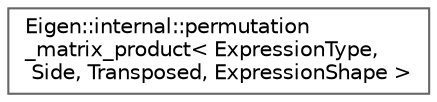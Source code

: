 digraph "类继承关系图"
{
 // LATEX_PDF_SIZE
  bgcolor="transparent";
  edge [fontname=Helvetica,fontsize=10,labelfontname=Helvetica,labelfontsize=10];
  node [fontname=Helvetica,fontsize=10,shape=box,height=0.2,width=0.4];
  rankdir="LR";
  Node0 [id="Node000000",label="Eigen::internal::permutation\l_matrix_product\< ExpressionType,\l Side, Transposed, ExpressionShape \>",height=0.2,width=0.4,color="grey40", fillcolor="white", style="filled",URL="$struct_eigen_1_1internal_1_1permutation__matrix__product.html",tooltip=" "];
}
